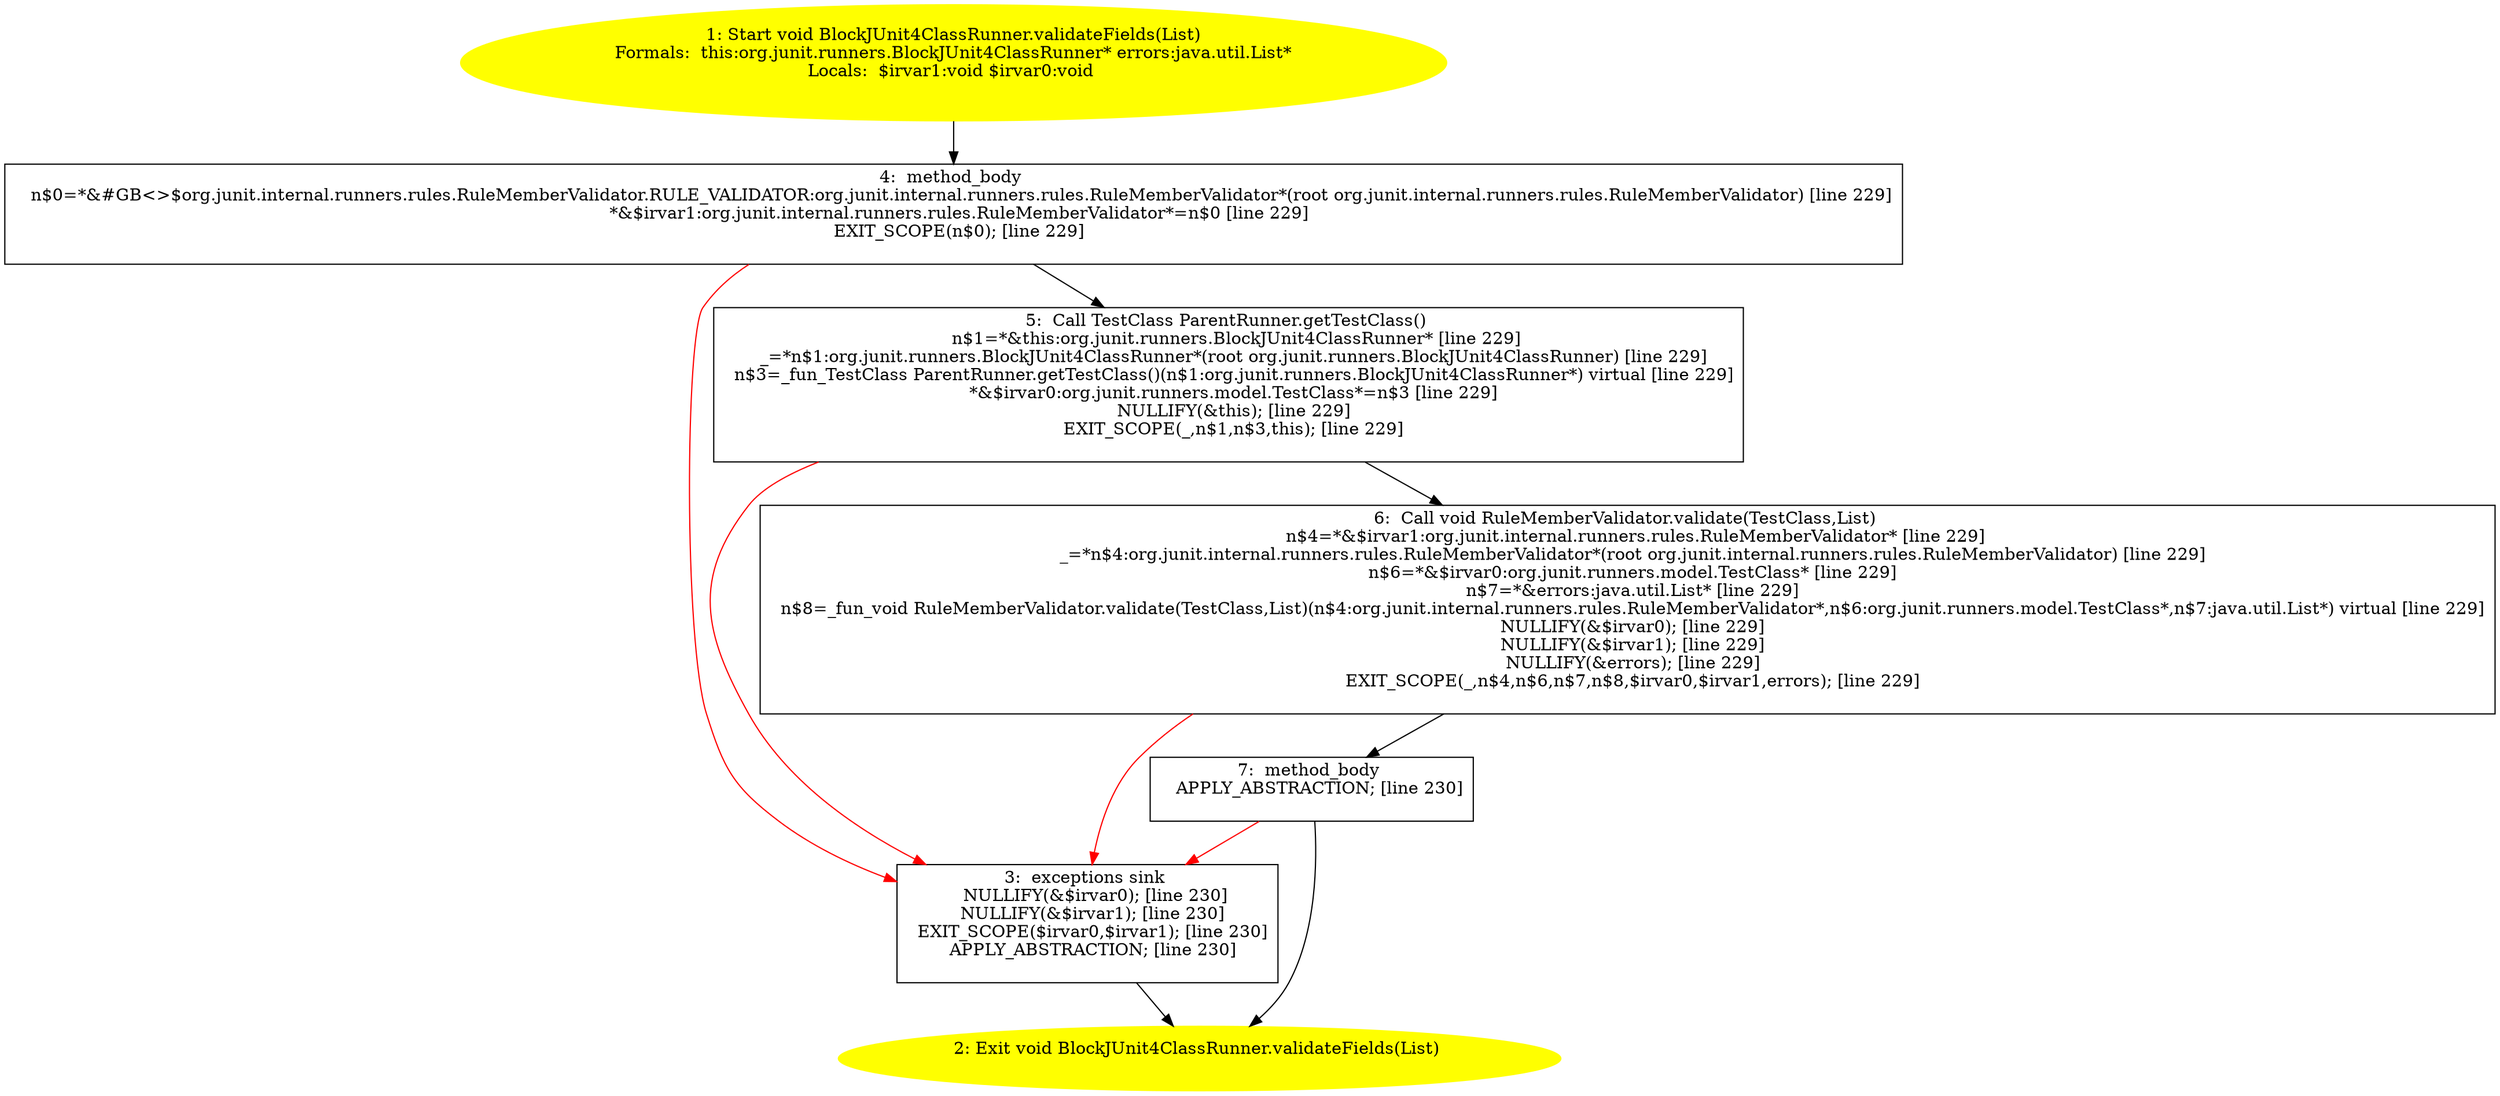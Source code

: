 /* @generated */
digraph cfg {
"org.junit.runners.BlockJUnit4ClassRunner.validateFields(java.util.List):void.748e12385b2cca4bc5d5aa016dbe4d97_1" [label="1: Start void BlockJUnit4ClassRunner.validateFields(List)\nFormals:  this:org.junit.runners.BlockJUnit4ClassRunner* errors:java.util.List*\nLocals:  $irvar1:void $irvar0:void \n  " color=yellow style=filled]
	

	 "org.junit.runners.BlockJUnit4ClassRunner.validateFields(java.util.List):void.748e12385b2cca4bc5d5aa016dbe4d97_1" -> "org.junit.runners.BlockJUnit4ClassRunner.validateFields(java.util.List):void.748e12385b2cca4bc5d5aa016dbe4d97_4" ;
"org.junit.runners.BlockJUnit4ClassRunner.validateFields(java.util.List):void.748e12385b2cca4bc5d5aa016dbe4d97_2" [label="2: Exit void BlockJUnit4ClassRunner.validateFields(List) \n  " color=yellow style=filled]
	

"org.junit.runners.BlockJUnit4ClassRunner.validateFields(java.util.List):void.748e12385b2cca4bc5d5aa016dbe4d97_3" [label="3:  exceptions sink \n   NULLIFY(&$irvar0); [line 230]\n  NULLIFY(&$irvar1); [line 230]\n  EXIT_SCOPE($irvar0,$irvar1); [line 230]\n  APPLY_ABSTRACTION; [line 230]\n " shape="box"]
	

	 "org.junit.runners.BlockJUnit4ClassRunner.validateFields(java.util.List):void.748e12385b2cca4bc5d5aa016dbe4d97_3" -> "org.junit.runners.BlockJUnit4ClassRunner.validateFields(java.util.List):void.748e12385b2cca4bc5d5aa016dbe4d97_2" ;
"org.junit.runners.BlockJUnit4ClassRunner.validateFields(java.util.List):void.748e12385b2cca4bc5d5aa016dbe4d97_4" [label="4:  method_body \n   n$0=*&#GB<>$org.junit.internal.runners.rules.RuleMemberValidator.RULE_VALIDATOR:org.junit.internal.runners.rules.RuleMemberValidator*(root org.junit.internal.runners.rules.RuleMemberValidator) [line 229]\n  *&$irvar1:org.junit.internal.runners.rules.RuleMemberValidator*=n$0 [line 229]\n  EXIT_SCOPE(n$0); [line 229]\n " shape="box"]
	

	 "org.junit.runners.BlockJUnit4ClassRunner.validateFields(java.util.List):void.748e12385b2cca4bc5d5aa016dbe4d97_4" -> "org.junit.runners.BlockJUnit4ClassRunner.validateFields(java.util.List):void.748e12385b2cca4bc5d5aa016dbe4d97_5" ;
	 "org.junit.runners.BlockJUnit4ClassRunner.validateFields(java.util.List):void.748e12385b2cca4bc5d5aa016dbe4d97_4" -> "org.junit.runners.BlockJUnit4ClassRunner.validateFields(java.util.List):void.748e12385b2cca4bc5d5aa016dbe4d97_3" [color="red" ];
"org.junit.runners.BlockJUnit4ClassRunner.validateFields(java.util.List):void.748e12385b2cca4bc5d5aa016dbe4d97_5" [label="5:  Call TestClass ParentRunner.getTestClass() \n   n$1=*&this:org.junit.runners.BlockJUnit4ClassRunner* [line 229]\n  _=*n$1:org.junit.runners.BlockJUnit4ClassRunner*(root org.junit.runners.BlockJUnit4ClassRunner) [line 229]\n  n$3=_fun_TestClass ParentRunner.getTestClass()(n$1:org.junit.runners.BlockJUnit4ClassRunner*) virtual [line 229]\n  *&$irvar0:org.junit.runners.model.TestClass*=n$3 [line 229]\n  NULLIFY(&this); [line 229]\n  EXIT_SCOPE(_,n$1,n$3,this); [line 229]\n " shape="box"]
	

	 "org.junit.runners.BlockJUnit4ClassRunner.validateFields(java.util.List):void.748e12385b2cca4bc5d5aa016dbe4d97_5" -> "org.junit.runners.BlockJUnit4ClassRunner.validateFields(java.util.List):void.748e12385b2cca4bc5d5aa016dbe4d97_6" ;
	 "org.junit.runners.BlockJUnit4ClassRunner.validateFields(java.util.List):void.748e12385b2cca4bc5d5aa016dbe4d97_5" -> "org.junit.runners.BlockJUnit4ClassRunner.validateFields(java.util.List):void.748e12385b2cca4bc5d5aa016dbe4d97_3" [color="red" ];
"org.junit.runners.BlockJUnit4ClassRunner.validateFields(java.util.List):void.748e12385b2cca4bc5d5aa016dbe4d97_6" [label="6:  Call void RuleMemberValidator.validate(TestClass,List) \n   n$4=*&$irvar1:org.junit.internal.runners.rules.RuleMemberValidator* [line 229]\n  _=*n$4:org.junit.internal.runners.rules.RuleMemberValidator*(root org.junit.internal.runners.rules.RuleMemberValidator) [line 229]\n  n$6=*&$irvar0:org.junit.runners.model.TestClass* [line 229]\n  n$7=*&errors:java.util.List* [line 229]\n  n$8=_fun_void RuleMemberValidator.validate(TestClass,List)(n$4:org.junit.internal.runners.rules.RuleMemberValidator*,n$6:org.junit.runners.model.TestClass*,n$7:java.util.List*) virtual [line 229]\n  NULLIFY(&$irvar0); [line 229]\n  NULLIFY(&$irvar1); [line 229]\n  NULLIFY(&errors); [line 229]\n  EXIT_SCOPE(_,n$4,n$6,n$7,n$8,$irvar0,$irvar1,errors); [line 229]\n " shape="box"]
	

	 "org.junit.runners.BlockJUnit4ClassRunner.validateFields(java.util.List):void.748e12385b2cca4bc5d5aa016dbe4d97_6" -> "org.junit.runners.BlockJUnit4ClassRunner.validateFields(java.util.List):void.748e12385b2cca4bc5d5aa016dbe4d97_7" ;
	 "org.junit.runners.BlockJUnit4ClassRunner.validateFields(java.util.List):void.748e12385b2cca4bc5d5aa016dbe4d97_6" -> "org.junit.runners.BlockJUnit4ClassRunner.validateFields(java.util.List):void.748e12385b2cca4bc5d5aa016dbe4d97_3" [color="red" ];
"org.junit.runners.BlockJUnit4ClassRunner.validateFields(java.util.List):void.748e12385b2cca4bc5d5aa016dbe4d97_7" [label="7:  method_body \n   APPLY_ABSTRACTION; [line 230]\n " shape="box"]
	

	 "org.junit.runners.BlockJUnit4ClassRunner.validateFields(java.util.List):void.748e12385b2cca4bc5d5aa016dbe4d97_7" -> "org.junit.runners.BlockJUnit4ClassRunner.validateFields(java.util.List):void.748e12385b2cca4bc5d5aa016dbe4d97_2" ;
	 "org.junit.runners.BlockJUnit4ClassRunner.validateFields(java.util.List):void.748e12385b2cca4bc5d5aa016dbe4d97_7" -> "org.junit.runners.BlockJUnit4ClassRunner.validateFields(java.util.List):void.748e12385b2cca4bc5d5aa016dbe4d97_3" [color="red" ];
}
